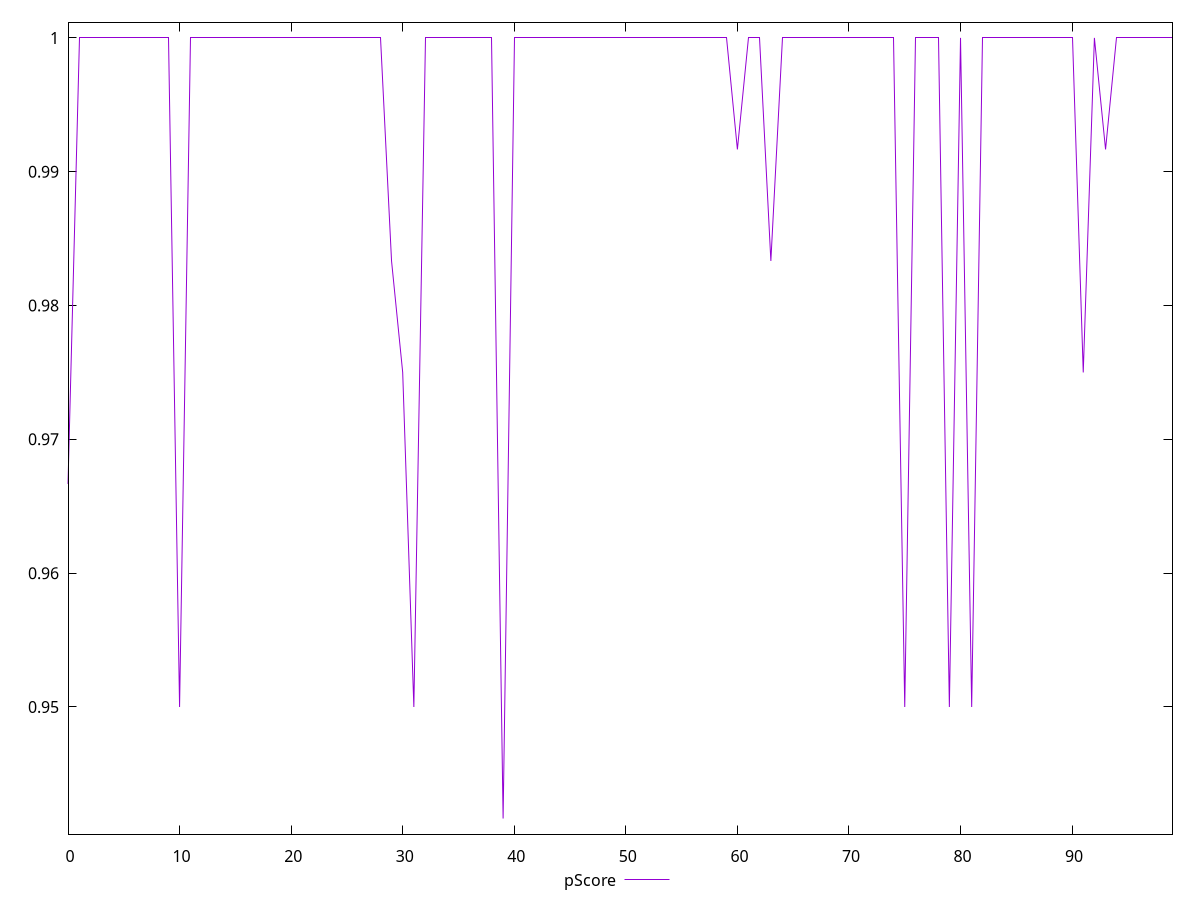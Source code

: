 reset

$pScore <<EOF
0 0.9666666666666667
1 1
2 1
3 1
4 1
5 1
6 1
7 1
8 1
9 1
10 0.95
11 1
12 1
13 1
14 1
15 1
16 1
17 1
18 1
19 1
20 1
21 1
22 1
23 1
24 1
25 1
26 1
27 1
28 1
29 0.9833333333333333
30 0.975
31 0.95
32 1
33 1
34 1
35 1
36 1
37 1
38 1
39 0.9416666666666667
40 1
41 1
42 1
43 1
44 1
45 1
46 1
47 1
48 1
49 1
50 1
51 1
52 1
53 1
54 1
55 1
56 1
57 1
58 1
59 1
60 0.9916666666666667
61 1
62 1
63 0.9833333333333333
64 1
65 1
66 1
67 1
68 1
69 1
70 1
71 1
72 1
73 1
74 1
75 0.95
76 1
77 1
78 1
79 0.95
80 1
81 0.95
82 1
83 1
84 1
85 1
86 1
87 1
88 1
89 1
90 1
91 0.975
92 1
93 0.9916666666666667
94 1
95 1
96 1
97 1
98 1
99 1
EOF

set key outside below
set xrange [0:99]
set yrange [0.9405:1.0011666666666668]
set trange [0.9405:1.0011666666666668]
set terminal svg size 640, 500 enhanced background rgb 'white'
set output "reports/report_00031_2021-02-24T23-18-18.084Z/unused-css-rules/samples/card/pScore/values.svg"

plot $pScore title "pScore" with line

reset
